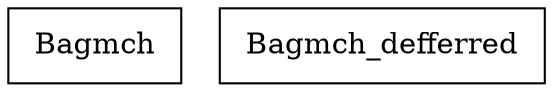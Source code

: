 digraph {
Bagmch [ label=" Bagmch " shape= box ]
Bagmch_defferred [ label=" Bagmch_defferred " shape= box ]

}
